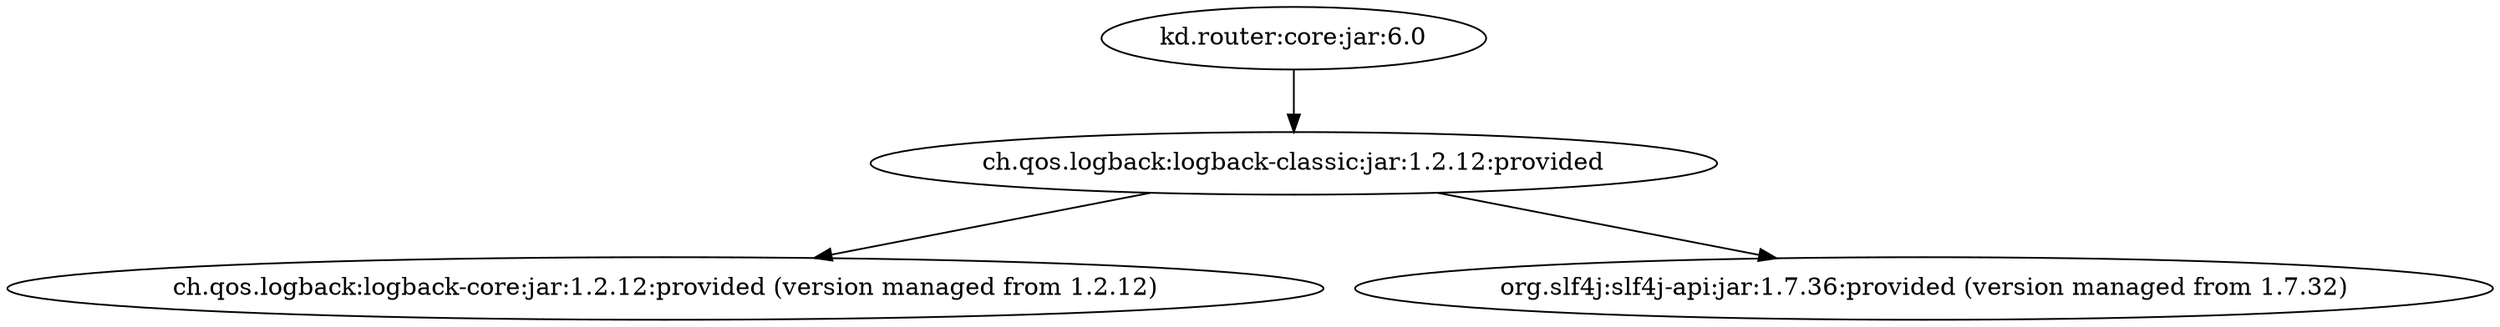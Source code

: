 digraph core {
	"kd.router:core:jar:6.0" -> "ch.qos.logback:logback-classic:jar:1.2.12:provided" ; 
	"ch.qos.logback:logback-classic:jar:1.2.12:provided" -> "ch.qos.logback:logback-core:jar:1.2.12:provided (version managed from 1.2.12)" ; 
	"ch.qos.logback:logback-classic:jar:1.2.12:provided" -> "org.slf4j:slf4j-api:jar:1.7.36:provided (version managed from 1.7.32)" ; 
}
digraph server {
	"kd.router:server:jar:6.0" -> "kd.router:core:jar:6.0:compile" ; 
	"kd.router:server:jar:6.0" -> "org.springframework.boot:spring-boot-starter-web:jar:2.7.12:compile" ; 
	"kd.router:server:jar:6.0" -> "org.projectlombok:lombok:jar:1.18.26:compile" ; 
	"kd.router:server:jar:6.0" -> "org.mybatis.spring.boot:mybatis-spring-boot-starter:jar:2.2.2:compile" ; 
	"kd.router:server:jar:6.0" -> "org.xerial:sqlite-jdbc:jar:3.42.0.0:compile" ; 
	"kd.router:server:jar:6.0" -> "org.springframework.boot:spring-boot-starter-thymeleaf:jar:2.7.12:compile" ; 
	"kd.router:server:jar:6.0" -> "org.springframework.boot:spring-boot-starter-websocket:jar:2.7.12:compile" ; 
	"kd.router:server:jar:6.0" -> "org.springframework.boot:spring-boot-starter-test:jar:2.7.12:test" ; 
	"org.springframework.boot:spring-boot-starter-web:jar:2.7.12:compile" -> "org.springframework.boot:spring-boot-starter:jar:2.7.12:compile (version managed from 2.7.12; scope not updated to compile)" ; 
	"org.springframework.boot:spring-boot-starter-web:jar:2.7.12:compile" -> "org.springframework.boot:spring-boot-starter-json:jar:2.7.12:compile (version managed from 2.7.12)" ; 
	"org.springframework.boot:spring-boot-starter-web:jar:2.7.12:compile" -> "org.springframework.boot:spring-boot-starter-tomcat:jar:2.7.12:compile (version managed from 2.7.12)" ; 
	"org.springframework.boot:spring-boot-starter-web:jar:2.7.12:compile" -> "org.springframework:spring-web:jar:5.3.27:compile (version managed from 5.3.27)" ; 
	"org.springframework.boot:spring-boot-starter-web:jar:2.7.12:compile" -> "org.springframework:spring-webmvc:jar:5.3.27:compile (version managed from 5.3.27)" ; 
	"org.springframework.boot:spring-boot-starter:jar:2.7.12:compile (version managed from 2.7.12; scope not updated to compile)" -> "org.springframework.boot:spring-boot:jar:2.7.12:compile (version managed from 2.7.12; scope not updated to compile)" ; 
	"org.springframework.boot:spring-boot-starter:jar:2.7.12:compile (version managed from 2.7.12; scope not updated to compile)" -> "org.springframework.boot:spring-boot-autoconfigure:jar:2.7.12:compile (version managed from 2.7.12; scope not updated to compile)" ; 
	"org.springframework.boot:spring-boot-starter:jar:2.7.12:compile (version managed from 2.7.12; scope not updated to compile)" -> "org.springframework.boot:spring-boot-starter-logging:jar:2.7.12:compile (version managed from 2.7.12)" ; 
	"org.springframework.boot:spring-boot-starter:jar:2.7.12:compile (version managed from 2.7.12; scope not updated to compile)" -> "jakarta.annotation:jakarta.annotation-api:jar:1.3.5:compile (version managed from 1.3.5)" ; 
	"org.springframework.boot:spring-boot-starter:jar:2.7.12:compile (version managed from 2.7.12; scope not updated to compile)" -> "(org.springframework:spring-core:jar:5.3.27:compile - version managed from 5.3.27; omitted for duplicate)" ; 
	"org.springframework.boot:spring-boot-starter:jar:2.7.12:compile (version managed from 2.7.12; scope not updated to compile)" -> "org.yaml:snakeyaml:jar:1.30:compile (version managed from 1.30)" ; 
	"org.springframework.boot:spring-boot:jar:2.7.12:compile (version managed from 2.7.12; scope not updated to compile)" -> "(org.springframework:spring-core:jar:5.3.27:compile - version managed from 5.3.27; omitted for duplicate)" ; 
	"org.springframework.boot:spring-boot:jar:2.7.12:compile (version managed from 2.7.12; scope not updated to compile)" -> "(org.springframework:spring-context:jar:5.3.27:compile - version managed from 5.3.27; omitted for duplicate)" ; 
	"org.springframework.boot:spring-boot-autoconfigure:jar:2.7.12:compile (version managed from 2.7.12; scope not updated to compile)" -> "(org.springframework.boot:spring-boot:jar:2.7.12:compile - version managed from 2.7.12; omitted for duplicate)" ; 
	"org.springframework.boot:spring-boot-starter-logging:jar:2.7.12:compile (version managed from 2.7.12)" -> "ch.qos.logback:logback-classic:jar:1.2.12:compile (version managed from 1.2.12)" ; 
	"org.springframework.boot:spring-boot-starter-logging:jar:2.7.12:compile (version managed from 2.7.12)" -> "org.apache.logging.log4j:log4j-to-slf4j:jar:2.17.2:compile (version managed from 2.17.2)" ; 
	"org.springframework.boot:spring-boot-starter-logging:jar:2.7.12:compile (version managed from 2.7.12)" -> "org.slf4j:jul-to-slf4j:jar:1.7.36:compile (version managed from 1.7.36)" ; 
	"ch.qos.logback:logback-classic:jar:1.2.12:compile (version managed from 1.2.12)" -> "ch.qos.logback:logback-core:jar:1.2.12:compile (version managed from 1.2.12)" ; 
	"ch.qos.logback:logback-classic:jar:1.2.12:compile (version managed from 1.2.12)" -> "(org.slf4j:slf4j-api:jar:1.7.36:compile - version managed from 1.7.32; omitted for duplicate)" ; 
	"org.apache.logging.log4j:log4j-to-slf4j:jar:2.17.2:compile (version managed from 2.17.2)" -> "(org.slf4j:slf4j-api:jar:1.7.36:compile - version managed from 1.7.35; omitted for duplicate)" ; 
	"org.apache.logging.log4j:log4j-to-slf4j:jar:2.17.2:compile (version managed from 2.17.2)" -> "org.apache.logging.log4j:log4j-api:jar:2.17.2:compile (version managed from 2.17.2)" ; 
	"org.apache.logging.log4j:log4j-api:jar:2.17.2:compile (version managed from 2.17.2)" -> "(org.osgi:org.osgi.core:jar:4.3.1:provided - omitted for conflict with 6.0.0)" ; 
	"org.slf4j:jul-to-slf4j:jar:1.7.36:compile (version managed from 1.7.36)" -> "(org.slf4j:slf4j-api:jar:1.7.36:compile - version managed from 1.7.36; omitted for duplicate)" ; 
	"org.springframework.boot:spring-boot-starter-json:jar:2.7.12:compile (version managed from 2.7.12)" -> "(org.springframework.boot:spring-boot-starter:jar:2.7.12:compile - version managed from 2.7.12; omitted for duplicate)" ; 
	"org.springframework.boot:spring-boot-starter-json:jar:2.7.12:compile (version managed from 2.7.12)" -> "(org.springframework:spring-web:jar:5.3.27:compile - version managed from 5.3.27; omitted for duplicate)" ; 
	"org.springframework.boot:spring-boot-starter-json:jar:2.7.12:compile (version managed from 2.7.12)" -> "com.fasterxml.jackson.core:jackson-databind:jar:2.13.5:compile (version managed from 2.13.5)" ; 
	"org.springframework.boot:spring-boot-starter-json:jar:2.7.12:compile (version managed from 2.7.12)" -> "com.fasterxml.jackson.datatype:jackson-datatype-jdk8:jar:2.13.5:compile (version managed from 2.13.5)" ; 
	"org.springframework.boot:spring-boot-starter-json:jar:2.7.12:compile (version managed from 2.7.12)" -> "com.fasterxml.jackson.datatype:jackson-datatype-jsr310:jar:2.13.5:compile (version managed from 2.13.5)" ; 
	"org.springframework.boot:spring-boot-starter-json:jar:2.7.12:compile (version managed from 2.7.12)" -> "com.fasterxml.jackson.module:jackson-module-parameter-names:jar:2.13.5:compile (version managed from 2.13.5)" ; 
	"com.fasterxml.jackson.core:jackson-databind:jar:2.13.5:compile (version managed from 2.13.5)" -> "com.fasterxml.jackson.core:jackson-annotations:jar:2.13.5:compile (version managed from 2.13.5)" ; 
	"com.fasterxml.jackson.core:jackson-databind:jar:2.13.5:compile (version managed from 2.13.5)" -> "com.fasterxml.jackson.core:jackson-core:jar:2.13.5:compile (version managed from 2.13.5)" ; 
	"com.fasterxml.jackson.datatype:jackson-datatype-jdk8:jar:2.13.5:compile (version managed from 2.13.5)" -> "(com.fasterxml.jackson.core:jackson-core:jar:2.13.5:compile - version managed from 2.13.5; omitted for duplicate)" ; 
	"com.fasterxml.jackson.datatype:jackson-datatype-jdk8:jar:2.13.5:compile (version managed from 2.13.5)" -> "(com.fasterxml.jackson.core:jackson-databind:jar:2.13.5:compile - version managed from 2.13.5; omitted for duplicate)" ; 
	"com.fasterxml.jackson.datatype:jackson-datatype-jsr310:jar:2.13.5:compile (version managed from 2.13.5)" -> "(com.fasterxml.jackson.core:jackson-annotations:jar:2.13.5:compile - version managed from 2.13.5; omitted for duplicate)" ; 
	"com.fasterxml.jackson.datatype:jackson-datatype-jsr310:jar:2.13.5:compile (version managed from 2.13.5)" -> "(com.fasterxml.jackson.core:jackson-core:jar:2.13.5:compile - version managed from 2.13.5; omitted for duplicate)" ; 
	"com.fasterxml.jackson.datatype:jackson-datatype-jsr310:jar:2.13.5:compile (version managed from 2.13.5)" -> "(com.fasterxml.jackson.core:jackson-databind:jar:2.13.5:compile - version managed from 2.13.5; omitted for duplicate)" ; 
	"com.fasterxml.jackson.module:jackson-module-parameter-names:jar:2.13.5:compile (version managed from 2.13.5)" -> "(com.fasterxml.jackson.core:jackson-core:jar:2.13.5:compile - version managed from 2.13.5; omitted for duplicate)" ; 
	"com.fasterxml.jackson.module:jackson-module-parameter-names:jar:2.13.5:compile (version managed from 2.13.5)" -> "(com.fasterxml.jackson.core:jackson-databind:jar:2.13.5:compile - version managed from 2.13.5; omitted for duplicate)" ; 
	"org.springframework.boot:spring-boot-starter-tomcat:jar:2.7.12:compile (version managed from 2.7.12)" -> "(jakarta.annotation:jakarta.annotation-api:jar:1.3.5:compile - version managed from 1.3.5; omitted for duplicate)" ; 
	"org.springframework.boot:spring-boot-starter-tomcat:jar:2.7.12:compile (version managed from 2.7.12)" -> "org.apache.tomcat.embed:tomcat-embed-core:jar:9.0.75:compile (version managed from 9.0.75)" ; 
	"org.springframework.boot:spring-boot-starter-tomcat:jar:2.7.12:compile (version managed from 2.7.12)" -> "org.apache.tomcat.embed:tomcat-embed-el:jar:9.0.75:compile (version managed from 9.0.75)" ; 
	"org.springframework.boot:spring-boot-starter-tomcat:jar:2.7.12:compile (version managed from 2.7.12)" -> "org.apache.tomcat.embed:tomcat-embed-websocket:jar:9.0.75:compile (version managed from 9.0.75)" ; 
	"org.apache.tomcat.embed:tomcat-embed-websocket:jar:9.0.75:compile (version managed from 9.0.75)" -> "(org.apache.tomcat.embed:tomcat-embed-core:jar:9.0.75:compile - version managed from 9.0.75; omitted for duplicate)" ; 
	"org.springframework:spring-web:jar:5.3.27:compile (version managed from 5.3.27)" -> "org.springframework:spring-beans:jar:5.3.27:compile (version managed from 5.3.27)" ; 
	"org.springframework:spring-web:jar:5.3.27:compile (version managed from 5.3.27)" -> "(org.springframework:spring-core:jar:5.3.27:compile - version managed from 5.3.27; omitted for duplicate)" ; 
	"org.springframework:spring-beans:jar:5.3.27:compile (version managed from 5.3.27)" -> "(org.springframework:spring-core:jar:5.3.27:compile - version managed from 5.3.27; omitted for duplicate)" ; 
	"org.springframework:spring-webmvc:jar:5.3.27:compile (version managed from 5.3.27)" -> "org.springframework:spring-aop:jar:5.3.27:compile (version managed from 5.3.27)" ; 
	"org.springframework:spring-webmvc:jar:5.3.27:compile (version managed from 5.3.27)" -> "(org.springframework:spring-beans:jar:5.3.27:compile - version managed from 5.3.27; omitted for duplicate)" ; 
	"org.springframework:spring-webmvc:jar:5.3.27:compile (version managed from 5.3.27)" -> "org.springframework:spring-context:jar:5.3.27:compile (version managed from 5.3.27; scope not updated to compile)" ; 
	"org.springframework:spring-webmvc:jar:5.3.27:compile (version managed from 5.3.27)" -> "(org.springframework:spring-core:jar:5.3.27:compile - version managed from 5.3.27; omitted for duplicate)" ; 
	"org.springframework:spring-webmvc:jar:5.3.27:compile (version managed from 5.3.27)" -> "org.springframework:spring-expression:jar:5.3.27:compile (version managed from 5.3.27)" ; 
	"org.springframework:spring-webmvc:jar:5.3.27:compile (version managed from 5.3.27)" -> "(org.springframework:spring-web:jar:5.3.27:compile - version managed from 5.3.27; omitted for duplicate)" ; 
	"org.springframework:spring-aop:jar:5.3.27:compile (version managed from 5.3.27)" -> "(org.springframework:spring-beans:jar:5.3.27:compile - version managed from 5.3.27; omitted for duplicate)" ; 
	"org.springframework:spring-aop:jar:5.3.27:compile (version managed from 5.3.27)" -> "(org.springframework:spring-core:jar:5.3.27:compile - version managed from 5.3.27; omitted for duplicate)" ; 
	"org.springframework:spring-context:jar:5.3.27:compile (version managed from 5.3.27; scope not updated to compile)" -> "(org.springframework:spring-aop:jar:5.3.27:compile - version managed from 5.3.27; omitted for duplicate)" ; 
	"org.springframework:spring-context:jar:5.3.27:compile (version managed from 5.3.27; scope not updated to compile)" -> "(org.springframework:spring-beans:jar:5.3.27:compile - version managed from 5.3.27; omitted for duplicate)" ; 
	"org.springframework:spring-context:jar:5.3.27:compile (version managed from 5.3.27; scope not updated to compile)" -> "(org.springframework:spring-core:jar:5.3.27:compile - version managed from 5.3.27; omitted for duplicate)" ; 
	"org.springframework:spring-context:jar:5.3.27:compile (version managed from 5.3.27; scope not updated to compile)" -> "(org.springframework:spring-expression:jar:5.3.27:compile - version managed from 5.3.27; omitted for duplicate)" ; 
	"org.springframework:spring-expression:jar:5.3.27:compile (version managed from 5.3.27)" -> "(org.springframework:spring-core:jar:5.3.27:compile - version managed from 5.3.27; omitted for duplicate)" ; 
	"org.mybatis.spring.boot:mybatis-spring-boot-starter:jar:2.2.2:compile" -> "(org.springframework.boot:spring-boot-starter:jar:2.7.12:compile - version managed from 2.6.3; omitted for duplicate)" ; 
	"org.mybatis.spring.boot:mybatis-spring-boot-starter:jar:2.2.2:compile" -> "org.springframework.boot:spring-boot-starter-jdbc:jar:2.7.12:compile (version managed from 2.6.3)" ; 
	"org.mybatis.spring.boot:mybatis-spring-boot-starter:jar:2.2.2:compile" -> "org.mybatis.spring.boot:mybatis-spring-boot-autoconfigure:jar:2.2.2:compile" ; 
	"org.mybatis.spring.boot:mybatis-spring-boot-starter:jar:2.2.2:compile" -> "org.mybatis:mybatis:jar:3.5.9:compile" ; 
	"org.mybatis.spring.boot:mybatis-spring-boot-starter:jar:2.2.2:compile" -> "org.mybatis:mybatis-spring:jar:2.0.7:compile" ; 
	"org.springframework.boot:spring-boot-starter-jdbc:jar:2.7.12:compile (version managed from 2.6.3)" -> "(org.springframework.boot:spring-boot-starter:jar:2.7.12:compile - version managed from 2.7.12; omitted for duplicate)" ; 
	"org.springframework.boot:spring-boot-starter-jdbc:jar:2.7.12:compile (version managed from 2.6.3)" -> "com.zaxxer:HikariCP:jar:4.0.3:compile (version managed from 4.0.3)" ; 
	"org.springframework.boot:spring-boot-starter-jdbc:jar:2.7.12:compile (version managed from 2.6.3)" -> "org.springframework:spring-jdbc:jar:5.3.27:compile (version managed from 5.3.27; scope not updated to compile)" ; 
	"com.zaxxer:HikariCP:jar:4.0.3:compile (version managed from 4.0.3)" -> "(org.slf4j:slf4j-api:jar:1.7.36:compile - version managed from 2.0.0-alpha1; omitted for duplicate)" ; 
	"org.springframework:spring-jdbc:jar:5.3.27:compile (version managed from 5.3.27; scope not updated to compile)" -> "(org.springframework:spring-beans:jar:5.3.27:compile - version managed from 5.3.27; omitted for duplicate)" ; 
	"org.springframework:spring-jdbc:jar:5.3.27:compile (version managed from 5.3.27; scope not updated to compile)" -> "(org.springframework:spring-core:jar:5.3.27:compile - version managed from 5.3.27; omitted for duplicate)" ; 
	"org.springframework:spring-jdbc:jar:5.3.27:compile (version managed from 5.3.27; scope not updated to compile)" -> "org.springframework:spring-tx:jar:5.3.27:compile (version managed from 5.3.27)" ; 
	"org.springframework:spring-tx:jar:5.3.27:compile (version managed from 5.3.27)" -> "(org.springframework:spring-beans:jar:5.3.27:compile - version managed from 5.3.27; omitted for duplicate)" ; 
	"org.springframework:spring-tx:jar:5.3.27:compile (version managed from 5.3.27)" -> "(org.springframework:spring-core:jar:5.3.27:compile - version managed from 5.3.27; omitted for duplicate)" ; 
	"org.mybatis.spring.boot:mybatis-spring-boot-autoconfigure:jar:2.2.2:compile" -> "(org.springframework.boot:spring-boot-autoconfigure:jar:2.7.12:compile - version managed from 2.6.3; omitted for duplicate)" ; 
	"org.mybatis:mybatis:jar:3.5.9:compile" -> "com.microsoft.sqlserver:mssql-jdbc:jar:10.2.3.jre8:provided (version managed from 9.4.1.jre8)" ; 
	"com.microsoft.sqlserver:mssql-jdbc:jar:10.2.3.jre8:provided (version managed from 9.4.1.jre8)" -> "org.osgi:org.osgi.core:jar:6.0.0:provided" ; 
	"com.microsoft.sqlserver:mssql-jdbc:jar:10.2.3.jre8:provided (version managed from 9.4.1.jre8)" -> "org.osgi:org.osgi.compendium:jar:5.0.0:provided" ; 
	"org.mybatis:mybatis-spring:jar:2.0.7:compile" -> "(org.mybatis:mybatis:jar:3.5.9:provided - omitted for duplicate)" ; 
	"org.mybatis:mybatis-spring:jar:2.0.7:compile" -> "(org.springframework:spring-context:jar:5.3.27:provided - version managed from 5.3.15; omitted for duplicate)" ; 
	"org.mybatis:mybatis-spring:jar:2.0.7:compile" -> "(org.springframework:spring-jdbc:jar:5.3.27:provided - version managed from 5.3.15; omitted for duplicate)" ; 
	"org.mybatis:mybatis-spring:jar:2.0.7:compile" -> "org.springframework.batch:spring-batch-infrastructure:jar:4.3.8:provided (version managed from 4.3.4)" ; 
	"org.springframework.batch:spring-batch-infrastructure:jar:4.3.8:provided (version managed from 4.3.4)" -> "org.springframework.retry:spring-retry:jar:1.3.4:provided (version managed from 1.3.4)" ; 
	"org.springframework.batch:spring-batch-infrastructure:jar:4.3.8:provided (version managed from 4.3.4)" -> "(org.springframework:spring-core:jar:5.3.27:provided - version managed from 5.3.25; omitted for duplicate)" ; 
	"org.xerial:sqlite-jdbc:jar:3.42.0.0:compile" -> "org.graalvm.sdk:graal-sdk:jar:22.3.2:provided" ; 
	"org.springframework.boot:spring-boot-starter-thymeleaf:jar:2.7.12:compile" -> "(org.springframework.boot:spring-boot-starter:jar:2.7.12:compile - version managed from 2.7.12; omitted for duplicate)" ; 
	"org.springframework.boot:spring-boot-starter-thymeleaf:jar:2.7.12:compile" -> "org.thymeleaf:thymeleaf-spring5:jar:3.0.15.RELEASE:compile (version managed from 3.0.15.RELEASE)" ; 
	"org.springframework.boot:spring-boot-starter-thymeleaf:jar:2.7.12:compile" -> "org.thymeleaf.extras:thymeleaf-extras-java8time:jar:3.0.4.RELEASE:compile (version managed from 3.0.4.RELEASE)" ; 
	"org.thymeleaf:thymeleaf-spring5:jar:3.0.15.RELEASE:compile (version managed from 3.0.15.RELEASE)" -> "org.thymeleaf:thymeleaf:jar:3.0.15.RELEASE:compile (version managed from 3.0.15.RELEASE)" ; 
	"org.thymeleaf:thymeleaf-spring5:jar:3.0.15.RELEASE:compile (version managed from 3.0.15.RELEASE)" -> "org.slf4j:slf4j-api:jar:1.7.36:compile (version managed from 1.7.25; scope not updated to compile)" ; 
	"org.thymeleaf:thymeleaf:jar:3.0.15.RELEASE:compile (version managed from 3.0.15.RELEASE)" -> "org.attoparser:attoparser:jar:2.0.5.RELEASE:compile" ; 
	"org.thymeleaf:thymeleaf:jar:3.0.15.RELEASE:compile (version managed from 3.0.15.RELEASE)" -> "org.unbescape:unbescape:jar:1.1.6.RELEASE:compile" ; 
	"org.thymeleaf:thymeleaf:jar:3.0.15.RELEASE:compile (version managed from 3.0.15.RELEASE)" -> "(org.slf4j:slf4j-api:jar:1.7.36:compile - version managed from 1.7.25; omitted for duplicate)" ; 
	"org.thymeleaf.extras:thymeleaf-extras-java8time:jar:3.0.4.RELEASE:compile (version managed from 3.0.4.RELEASE)" -> "(org.thymeleaf:thymeleaf:jar:3.0.15.RELEASE:compile - version managed from 3.0.11.RELEASE; omitted for duplicate)" ; 
	"org.thymeleaf.extras:thymeleaf-extras-java8time:jar:3.0.4.RELEASE:compile (version managed from 3.0.4.RELEASE)" -> "(org.slf4j:slf4j-api:jar:1.7.36:compile - version managed from 1.7.25; omitted for duplicate)" ; 
	"org.springframework.boot:spring-boot-starter-websocket:jar:2.7.12:compile" -> "(org.springframework.boot:spring-boot-starter-web:jar:2.7.12:compile - version managed from 2.7.12; omitted for duplicate)" ; 
	"org.springframework.boot:spring-boot-starter-websocket:jar:2.7.12:compile" -> "org.springframework:spring-messaging:jar:5.3.27:compile (version managed from 5.3.27)" ; 
	"org.springframework.boot:spring-boot-starter-websocket:jar:2.7.12:compile" -> "org.springframework:spring-websocket:jar:5.3.27:compile (version managed from 5.3.27)" ; 
	"org.springframework:spring-messaging:jar:5.3.27:compile (version managed from 5.3.27)" -> "(org.springframework:spring-beans:jar:5.3.27:compile - version managed from 5.3.27; omitted for duplicate)" ; 
	"org.springframework:spring-messaging:jar:5.3.27:compile (version managed from 5.3.27)" -> "(org.springframework:spring-core:jar:5.3.27:compile - version managed from 5.3.27; omitted for duplicate)" ; 
	"org.springframework:spring-websocket:jar:5.3.27:compile (version managed from 5.3.27)" -> "(org.springframework:spring-context:jar:5.3.27:compile - version managed from 5.3.27; omitted for duplicate)" ; 
	"org.springframework:spring-websocket:jar:5.3.27:compile (version managed from 5.3.27)" -> "(org.springframework:spring-core:jar:5.3.27:compile - version managed from 5.3.27; omitted for duplicate)" ; 
	"org.springframework:spring-websocket:jar:5.3.27:compile (version managed from 5.3.27)" -> "(org.springframework:spring-web:jar:5.3.27:compile - version managed from 5.3.27; omitted for duplicate)" ; 
	"org.springframework.boot:spring-boot-starter-test:jar:2.7.12:test" -> "(org.springframework.boot:spring-boot-starter:jar:2.7.12:test - version managed from 2.7.12; omitted for duplicate)" ; 
	"org.springframework.boot:spring-boot-starter-test:jar:2.7.12:test" -> "org.springframework.boot:spring-boot-test:jar:2.7.12:test (version managed from 2.7.12)" ; 
	"org.springframework.boot:spring-boot-starter-test:jar:2.7.12:test" -> "org.springframework.boot:spring-boot-test-autoconfigure:jar:2.7.12:test (version managed from 2.7.12)" ; 
	"org.springframework.boot:spring-boot-starter-test:jar:2.7.12:test" -> "com.jayway.jsonpath:json-path:jar:2.7.0:test (version managed from 2.7.0)" ; 
	"org.springframework.boot:spring-boot-starter-test:jar:2.7.12:test" -> "jakarta.xml.bind:jakarta.xml.bind-api:jar:2.3.3:test (version managed from 2.3.3)" ; 
	"org.springframework.boot:spring-boot-starter-test:jar:2.7.12:test" -> "org.assertj:assertj-core:jar:3.22.0:test (version managed from 3.22.0)" ; 
	"org.springframework.boot:spring-boot-starter-test:jar:2.7.12:test" -> "org.hamcrest:hamcrest:jar:2.2:test (version managed from 2.2)" ; 
	"org.springframework.boot:spring-boot-starter-test:jar:2.7.12:test" -> "org.junit.jupiter:junit-jupiter:jar:5.8.2:test (version managed from 5.8.2)" ; 
	"org.springframework.boot:spring-boot-starter-test:jar:2.7.12:test" -> "org.mockito:mockito-core:jar:4.5.1:test (version managed from 4.5.1)" ; 
	"org.springframework.boot:spring-boot-starter-test:jar:2.7.12:test" -> "org.mockito:mockito-junit-jupiter:jar:4.5.1:test (version managed from 4.5.1)" ; 
	"org.springframework.boot:spring-boot-starter-test:jar:2.7.12:test" -> "org.skyscreamer:jsonassert:jar:1.5.1:test (version managed from 1.5.1)" ; 
	"org.springframework.boot:spring-boot-starter-test:jar:2.7.12:test" -> "org.springframework:spring-core:jar:5.3.27:compile (version managed from 5.3.27; scope not updated to compile)" ; 
	"org.springframework.boot:spring-boot-starter-test:jar:2.7.12:test" -> "org.springframework:spring-test:jar:5.3.27:test (version managed from 5.3.27)" ; 
	"org.springframework.boot:spring-boot-starter-test:jar:2.7.12:test" -> "org.xmlunit:xmlunit-core:jar:2.9.1:test (version managed from 2.9.1)" ; 
	"org.springframework.boot:spring-boot-test:jar:2.7.12:test (version managed from 2.7.12)" -> "(org.springframework.boot:spring-boot:jar:2.7.12:test - version managed from 2.7.12; omitted for duplicate)" ; 
	"org.springframework.boot:spring-boot-test-autoconfigure:jar:2.7.12:test (version managed from 2.7.12)" -> "(org.springframework.boot:spring-boot:jar:2.7.12:test - version managed from 2.7.12; omitted for duplicate)" ; 
	"org.springframework.boot:spring-boot-test-autoconfigure:jar:2.7.12:test (version managed from 2.7.12)" -> "(org.springframework.boot:spring-boot-test:jar:2.7.12:test - version managed from 2.7.12; omitted for duplicate)" ; 
	"org.springframework.boot:spring-boot-test-autoconfigure:jar:2.7.12:test (version managed from 2.7.12)" -> "(org.springframework.boot:spring-boot-autoconfigure:jar:2.7.12:test - version managed from 2.7.12; omitted for duplicate)" ; 
	"com.jayway.jsonpath:json-path:jar:2.7.0:test (version managed from 2.7.0)" -> "net.minidev:json-smart:jar:2.4.11:test (version managed from 2.4.7)" ; 
	"com.jayway.jsonpath:json-path:jar:2.7.0:test (version managed from 2.7.0)" -> "(org.slf4j:slf4j-api:jar:1.7.36:test - version managed from 1.7.33; omitted for duplicate)" ; 
	"net.minidev:json-smart:jar:2.4.11:test (version managed from 2.4.7)" -> "net.minidev:accessors-smart:jar:2.4.11:test" ; 
	"net.minidev:accessors-smart:jar:2.4.11:test" -> "org.ow2.asm:asm:jar:9.3:test" ; 
	"jakarta.xml.bind:jakarta.xml.bind-api:jar:2.3.3:test (version managed from 2.3.3)" -> "jakarta.activation:jakarta.activation-api:jar:1.2.2:test (version managed from 1.2.2)" ; 
	"org.junit.jupiter:junit-jupiter:jar:5.8.2:test (version managed from 5.8.2)" -> "org.junit.jupiter:junit-jupiter-api:jar:5.8.2:test (version managed from 5.8.2)" ; 
	"org.junit.jupiter:junit-jupiter:jar:5.8.2:test (version managed from 5.8.2)" -> "org.junit.jupiter:junit-jupiter-params:jar:5.8.2:test (version managed from 5.8.2)" ; 
	"org.junit.jupiter:junit-jupiter:jar:5.8.2:test (version managed from 5.8.2)" -> "org.junit.jupiter:junit-jupiter-engine:jar:5.8.2:test (version managed from 5.8.2)" ; 
	"org.junit.jupiter:junit-jupiter-api:jar:5.8.2:test (version managed from 5.8.2)" -> "org.opentest4j:opentest4j:jar:1.2.0:test" ; 
	"org.junit.jupiter:junit-jupiter-api:jar:5.8.2:test (version managed from 5.8.2)" -> "org.junit.platform:junit-platform-commons:jar:1.8.2:test (version managed from 1.8.2)" ; 
	"org.junit.jupiter:junit-jupiter-api:jar:5.8.2:test (version managed from 5.8.2)" -> "org.apiguardian:apiguardian-api:jar:1.1.2:test" ; 
	"org.junit.platform:junit-platform-commons:jar:1.8.2:test (version managed from 1.8.2)" -> "(org.apiguardian:apiguardian-api:jar:1.1.2:test - omitted for duplicate)" ; 
	"org.junit.jupiter:junit-jupiter-params:jar:5.8.2:test (version managed from 5.8.2)" -> "(org.junit.jupiter:junit-jupiter-api:jar:5.8.2:test - version managed from 5.8.2; omitted for duplicate)" ; 
	"org.junit.jupiter:junit-jupiter-params:jar:5.8.2:test (version managed from 5.8.2)" -> "(org.apiguardian:apiguardian-api:jar:1.1.2:test - omitted for duplicate)" ; 
	"org.junit.jupiter:junit-jupiter-engine:jar:5.8.2:test (version managed from 5.8.2)" -> "org.junit.platform:junit-platform-engine:jar:1.8.2:test (version managed from 1.8.2)" ; 
	"org.junit.jupiter:junit-jupiter-engine:jar:5.8.2:test (version managed from 5.8.2)" -> "(org.junit.jupiter:junit-jupiter-api:jar:5.8.2:test - version managed from 5.8.2; omitted for duplicate)" ; 
	"org.junit.jupiter:junit-jupiter-engine:jar:5.8.2:test (version managed from 5.8.2)" -> "(org.apiguardian:apiguardian-api:jar:1.1.2:test - omitted for duplicate)" ; 
	"org.junit.platform:junit-platform-engine:jar:1.8.2:test (version managed from 1.8.2)" -> "(org.opentest4j:opentest4j:jar:1.2.0:test - omitted for duplicate)" ; 
	"org.junit.platform:junit-platform-engine:jar:1.8.2:test (version managed from 1.8.2)" -> "(org.junit.platform:junit-platform-commons:jar:1.8.2:test - version managed from 1.8.2; omitted for duplicate)" ; 
	"org.junit.platform:junit-platform-engine:jar:1.8.2:test (version managed from 1.8.2)" -> "(org.apiguardian:apiguardian-api:jar:1.1.2:test - omitted for duplicate)" ; 
	"org.mockito:mockito-core:jar:4.5.1:test (version managed from 4.5.1)" -> "net.bytebuddy:byte-buddy:jar:1.12.23:test (version managed from 1.12.9)" ; 
	"org.mockito:mockito-core:jar:4.5.1:test (version managed from 4.5.1)" -> "net.bytebuddy:byte-buddy-agent:jar:1.12.23:test (version managed from 1.12.9)" ; 
	"org.mockito:mockito-core:jar:4.5.1:test (version managed from 4.5.1)" -> "org.objenesis:objenesis:jar:3.2:test" ; 
	"net.bytebuddy:byte-buddy:jar:1.12.23:test (version managed from 1.12.9)" -> "net.java.dev.jna:jna:jar:5.12.1:test" ; 
	"net.bytebuddy:byte-buddy:jar:1.12.23:test (version managed from 1.12.9)" -> "net.java.dev.jna:jna-platform:jar:5.12.1:test" ; 
	"net.bytebuddy:byte-buddy:jar:1.12.23:test (version managed from 1.12.9)" -> "com.google.code.findbugs:findbugs-annotations:jar:3.0.1:test" ; 
	"net.bytebuddy:byte-buddy:jar:1.12.23:test (version managed from 1.12.9)" -> "com.google.code.findbugs:jsr305:jar:3.0.2:test" ; 
	"net.java.dev.jna:jna-platform:jar:5.12.1:test" -> "(net.java.dev.jna:jna:jar:5.12.1:test - omitted for duplicate)" ; 
	"net.bytebuddy:byte-buddy-agent:jar:1.12.23:test (version managed from 1.12.9)" -> "(net.java.dev.jna:jna:jar:5.12.1:test - omitted for duplicate)" ; 
	"net.bytebuddy:byte-buddy-agent:jar:1.12.23:test (version managed from 1.12.9)" -> "(net.java.dev.jna:jna-platform:jar:5.12.1:test - omitted for duplicate)" ; 
	"net.bytebuddy:byte-buddy-agent:jar:1.12.23:test (version managed from 1.12.9)" -> "(com.google.code.findbugs:findbugs-annotations:jar:3.0.1:test - omitted for duplicate)" ; 
	"net.bytebuddy:byte-buddy-agent:jar:1.12.23:test (version managed from 1.12.9)" -> "(com.google.code.findbugs:jsr305:jar:3.0.2:test - omitted for duplicate)" ; 
	"org.mockito:mockito-junit-jupiter:jar:4.5.1:test (version managed from 4.5.1)" -> "(org.mockito:mockito-core:jar:4.5.1:test - version managed from 4.5.1; omitted for duplicate)" ; 
	"org.mockito:mockito-junit-jupiter:jar:4.5.1:test (version managed from 4.5.1)" -> "(org.junit.jupiter:junit-jupiter-api:jar:5.8.2:test - version managed from 5.8.2; omitted for duplicate)" ; 
	"org.skyscreamer:jsonassert:jar:1.5.1:test (version managed from 1.5.1)" -> "com.vaadin.external.google:android-json:jar:0.0.20131108.vaadin1:test" ; 
	"org.springframework:spring-core:jar:5.3.27:compile (version managed from 5.3.27; scope not updated to compile)" -> "org.springframework:spring-jcl:jar:5.3.27:compile (version managed from 5.3.27)" ; 
	"org.springframework:spring-test:jar:5.3.27:test (version managed from 5.3.27)" -> "(org.springframework:spring-core:jar:5.3.27:test - version managed from 5.3.27; omitted for duplicate)" ; 
	"org.xmlunit:xmlunit-core:jar:2.9.1:test (version managed from 2.9.1)" -> "(jakarta.xml.bind:jakarta.xml.bind-api:jar:2.3.3:test - version managed from 2.3.3; omitted for duplicate)" ; 
}
